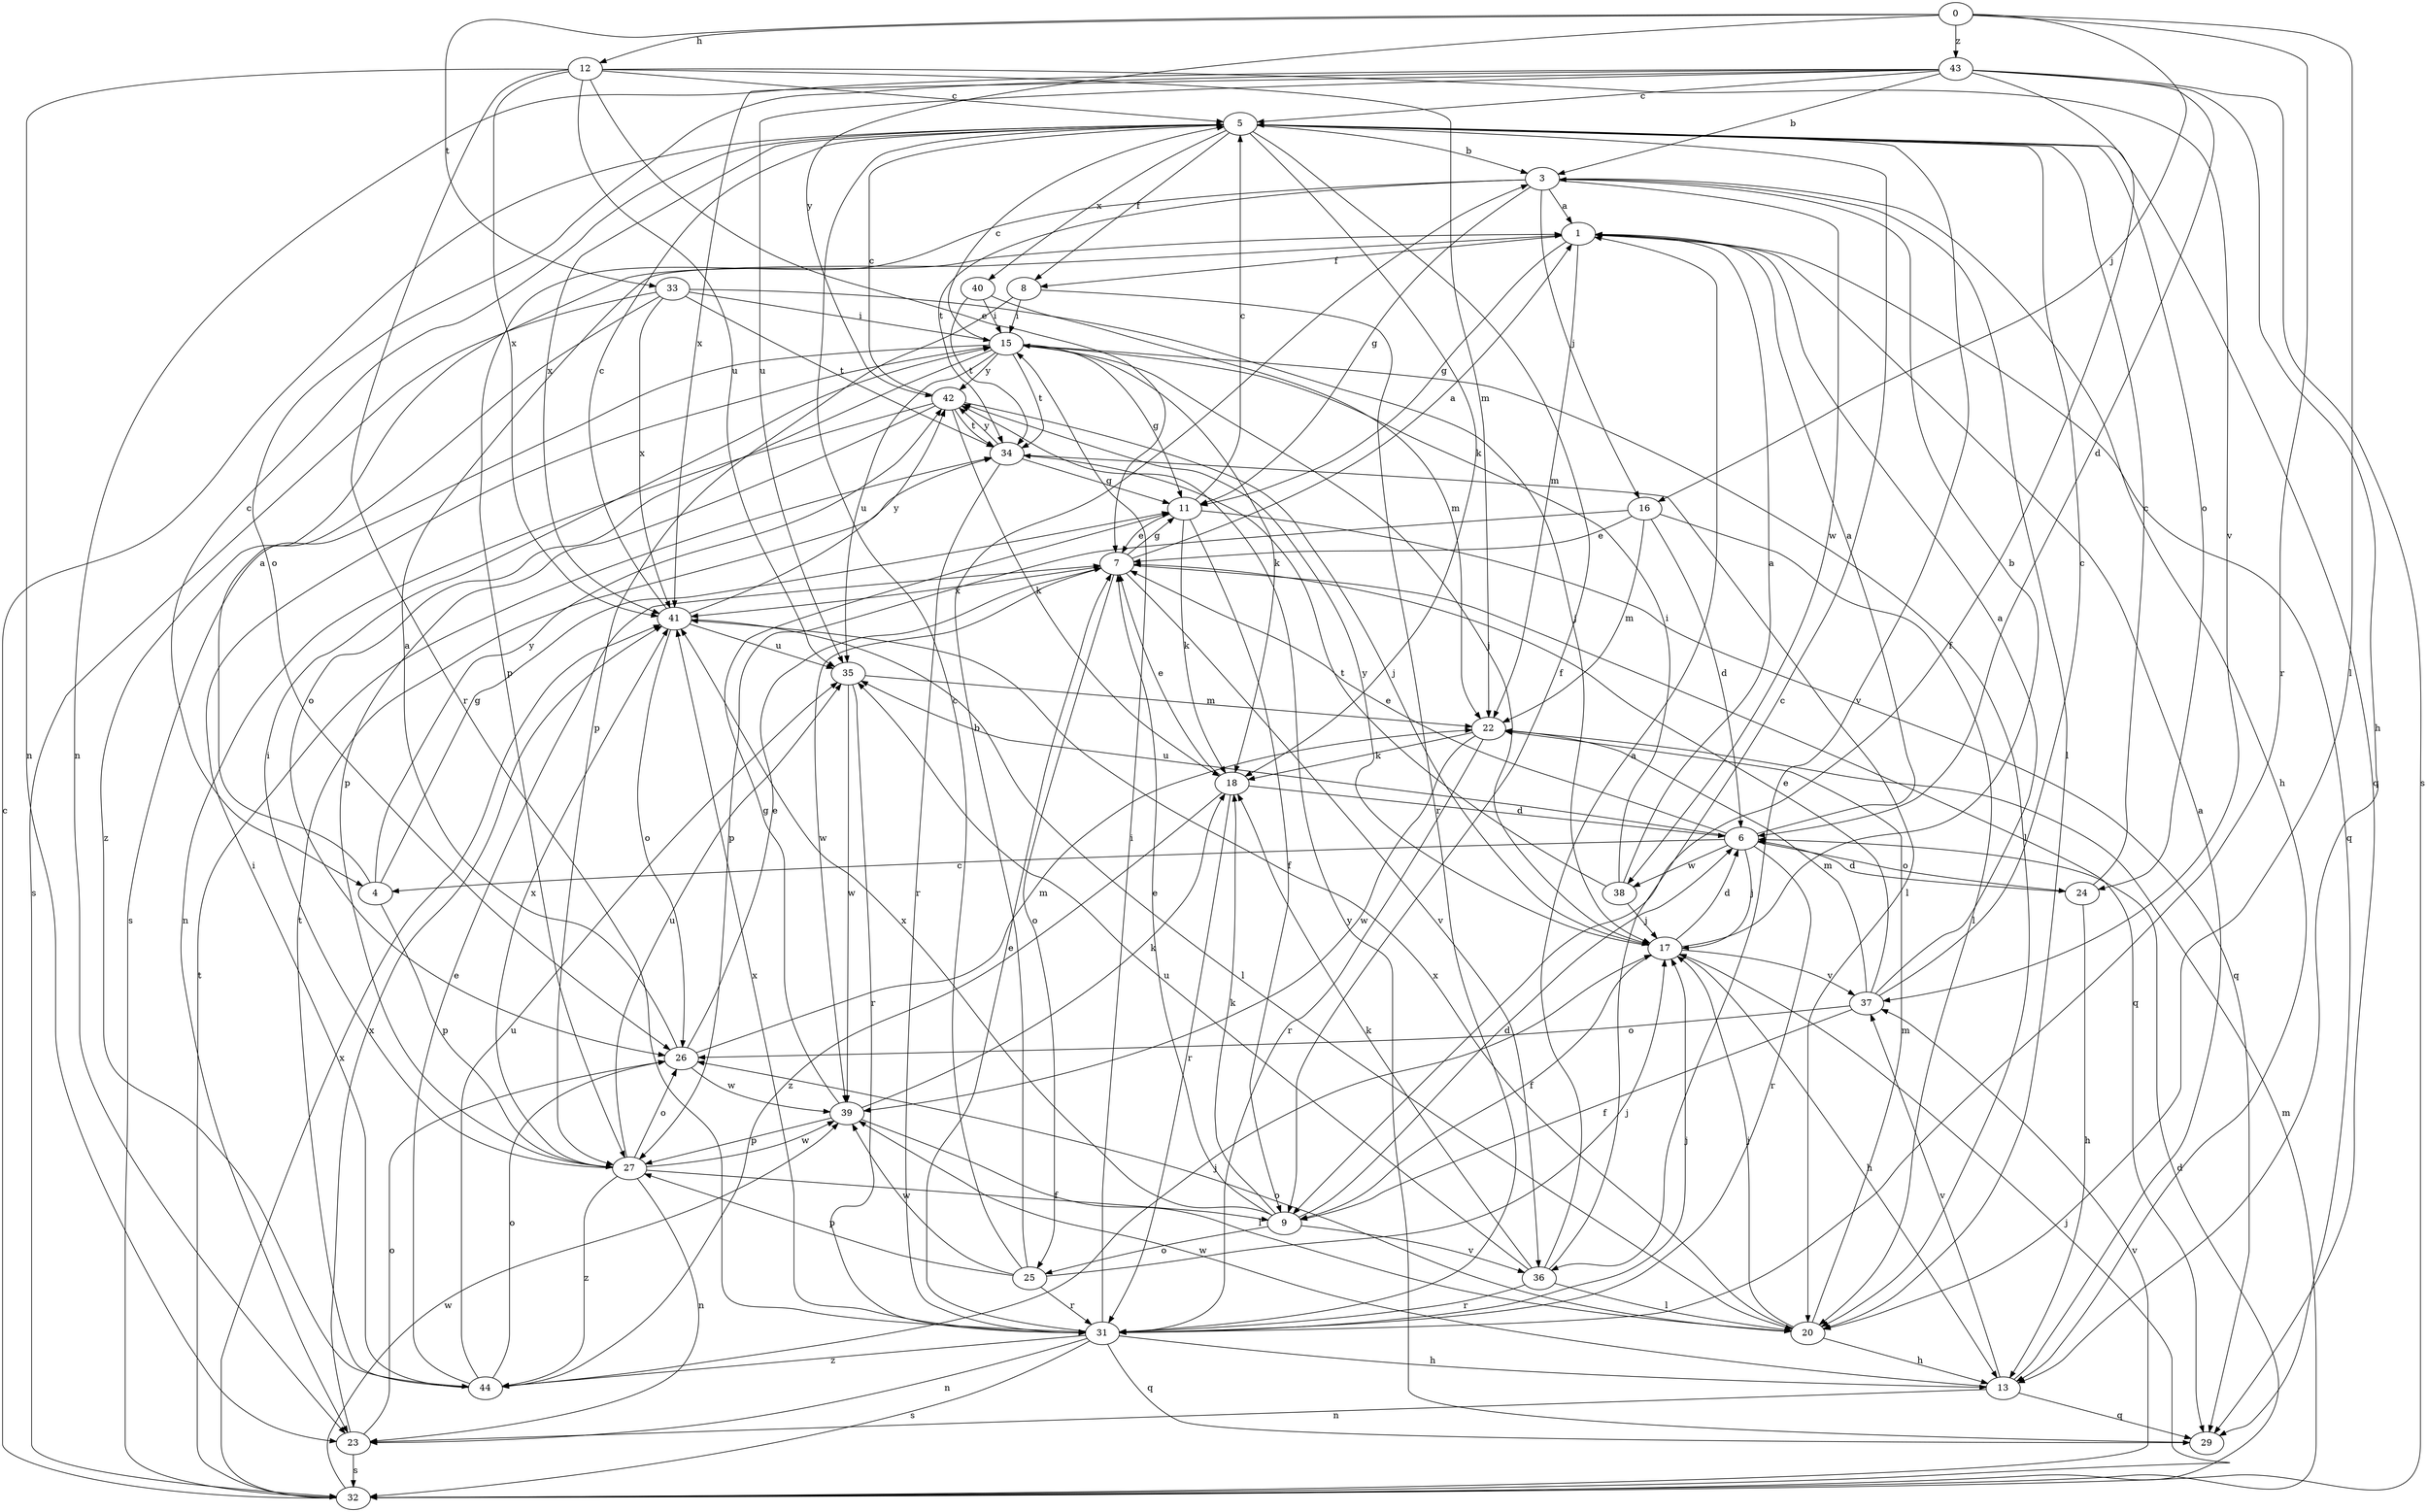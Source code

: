 strict digraph  {
0;
1;
3;
4;
5;
6;
7;
8;
9;
11;
12;
13;
15;
16;
17;
18;
20;
22;
23;
24;
25;
26;
27;
29;
31;
32;
33;
34;
35;
36;
37;
38;
39;
40;
41;
42;
43;
44;
0 -> 12  [label=h];
0 -> 16  [label=j];
0 -> 20  [label=l];
0 -> 31  [label=r];
0 -> 33  [label=t];
0 -> 42  [label=y];
0 -> 43  [label=z];
1 -> 8  [label=f];
1 -> 11  [label=g];
1 -> 22  [label=m];
1 -> 29  [label=q];
3 -> 1  [label=a];
3 -> 11  [label=g];
3 -> 13  [label=h];
3 -> 16  [label=j];
3 -> 20  [label=l];
3 -> 27  [label=p];
3 -> 34  [label=t];
3 -> 38  [label=w];
4 -> 1  [label=a];
4 -> 11  [label=g];
4 -> 27  [label=p];
4 -> 42  [label=y];
5 -> 3  [label=b];
5 -> 4  [label=c];
5 -> 8  [label=f];
5 -> 9  [label=f];
5 -> 18  [label=k];
5 -> 24  [label=o];
5 -> 29  [label=q];
5 -> 36  [label=v];
5 -> 40  [label=x];
5 -> 41  [label=x];
6 -> 1  [label=a];
6 -> 4  [label=c];
6 -> 7  [label=e];
6 -> 17  [label=j];
6 -> 24  [label=o];
6 -> 31  [label=r];
6 -> 35  [label=u];
6 -> 38  [label=w];
7 -> 1  [label=a];
7 -> 11  [label=g];
7 -> 25  [label=o];
7 -> 29  [label=q];
7 -> 36  [label=v];
7 -> 39  [label=w];
7 -> 41  [label=x];
8 -> 15  [label=i];
8 -> 27  [label=p];
8 -> 31  [label=r];
9 -> 6  [label=d];
9 -> 7  [label=e];
9 -> 18  [label=k];
9 -> 25  [label=o];
9 -> 36  [label=v];
9 -> 41  [label=x];
11 -> 5  [label=c];
11 -> 7  [label=e];
11 -> 9  [label=f];
11 -> 18  [label=k];
11 -> 29  [label=q];
12 -> 5  [label=c];
12 -> 7  [label=e];
12 -> 22  [label=m];
12 -> 23  [label=n];
12 -> 31  [label=r];
12 -> 35  [label=u];
12 -> 37  [label=v];
12 -> 41  [label=x];
13 -> 1  [label=a];
13 -> 23  [label=n];
13 -> 29  [label=q];
13 -> 37  [label=v];
13 -> 39  [label=w];
15 -> 5  [label=c];
15 -> 11  [label=g];
15 -> 17  [label=j];
15 -> 18  [label=k];
15 -> 20  [label=l];
15 -> 26  [label=o];
15 -> 32  [label=s];
15 -> 34  [label=t];
15 -> 35  [label=u];
15 -> 42  [label=y];
16 -> 6  [label=d];
16 -> 7  [label=e];
16 -> 20  [label=l];
16 -> 22  [label=m];
16 -> 27  [label=p];
17 -> 3  [label=b];
17 -> 6  [label=d];
17 -> 9  [label=f];
17 -> 13  [label=h];
17 -> 37  [label=v];
17 -> 42  [label=y];
18 -> 6  [label=d];
18 -> 7  [label=e];
18 -> 31  [label=r];
18 -> 44  [label=z];
20 -> 13  [label=h];
20 -> 17  [label=j];
20 -> 22  [label=m];
20 -> 26  [label=o];
20 -> 41  [label=x];
22 -> 18  [label=k];
22 -> 31  [label=r];
22 -> 39  [label=w];
23 -> 26  [label=o];
23 -> 32  [label=s];
23 -> 41  [label=x];
24 -> 5  [label=c];
24 -> 6  [label=d];
24 -> 13  [label=h];
25 -> 3  [label=b];
25 -> 5  [label=c];
25 -> 17  [label=j];
25 -> 27  [label=p];
25 -> 31  [label=r];
25 -> 39  [label=w];
26 -> 1  [label=a];
26 -> 7  [label=e];
26 -> 22  [label=m];
26 -> 39  [label=w];
27 -> 9  [label=f];
27 -> 15  [label=i];
27 -> 23  [label=n];
27 -> 26  [label=o];
27 -> 35  [label=u];
27 -> 39  [label=w];
27 -> 41  [label=x];
27 -> 44  [label=z];
29 -> 42  [label=y];
31 -> 7  [label=e];
31 -> 13  [label=h];
31 -> 15  [label=i];
31 -> 17  [label=j];
31 -> 23  [label=n];
31 -> 29  [label=q];
31 -> 32  [label=s];
31 -> 41  [label=x];
31 -> 44  [label=z];
32 -> 5  [label=c];
32 -> 6  [label=d];
32 -> 17  [label=j];
32 -> 22  [label=m];
32 -> 34  [label=t];
32 -> 37  [label=v];
32 -> 39  [label=w];
32 -> 41  [label=x];
33 -> 15  [label=i];
33 -> 17  [label=j];
33 -> 32  [label=s];
33 -> 34  [label=t];
33 -> 41  [label=x];
33 -> 44  [label=z];
34 -> 11  [label=g];
34 -> 20  [label=l];
34 -> 31  [label=r];
34 -> 42  [label=y];
35 -> 22  [label=m];
35 -> 31  [label=r];
35 -> 39  [label=w];
36 -> 1  [label=a];
36 -> 5  [label=c];
36 -> 18  [label=k];
36 -> 20  [label=l];
36 -> 31  [label=r];
36 -> 35  [label=u];
37 -> 1  [label=a];
37 -> 5  [label=c];
37 -> 7  [label=e];
37 -> 9  [label=f];
37 -> 22  [label=m];
37 -> 26  [label=o];
38 -> 1  [label=a];
38 -> 15  [label=i];
38 -> 17  [label=j];
38 -> 34  [label=t];
39 -> 11  [label=g];
39 -> 18  [label=k];
39 -> 20  [label=l];
39 -> 27  [label=p];
40 -> 15  [label=i];
40 -> 22  [label=m];
40 -> 34  [label=t];
41 -> 5  [label=c];
41 -> 20  [label=l];
41 -> 26  [label=o];
41 -> 35  [label=u];
41 -> 42  [label=y];
42 -> 5  [label=c];
42 -> 17  [label=j];
42 -> 18  [label=k];
42 -> 23  [label=n];
42 -> 27  [label=p];
42 -> 34  [label=t];
43 -> 3  [label=b];
43 -> 5  [label=c];
43 -> 6  [label=d];
43 -> 9  [label=f];
43 -> 13  [label=h];
43 -> 23  [label=n];
43 -> 26  [label=o];
43 -> 32  [label=s];
43 -> 35  [label=u];
43 -> 41  [label=x];
44 -> 7  [label=e];
44 -> 15  [label=i];
44 -> 17  [label=j];
44 -> 26  [label=o];
44 -> 34  [label=t];
44 -> 35  [label=u];
}
